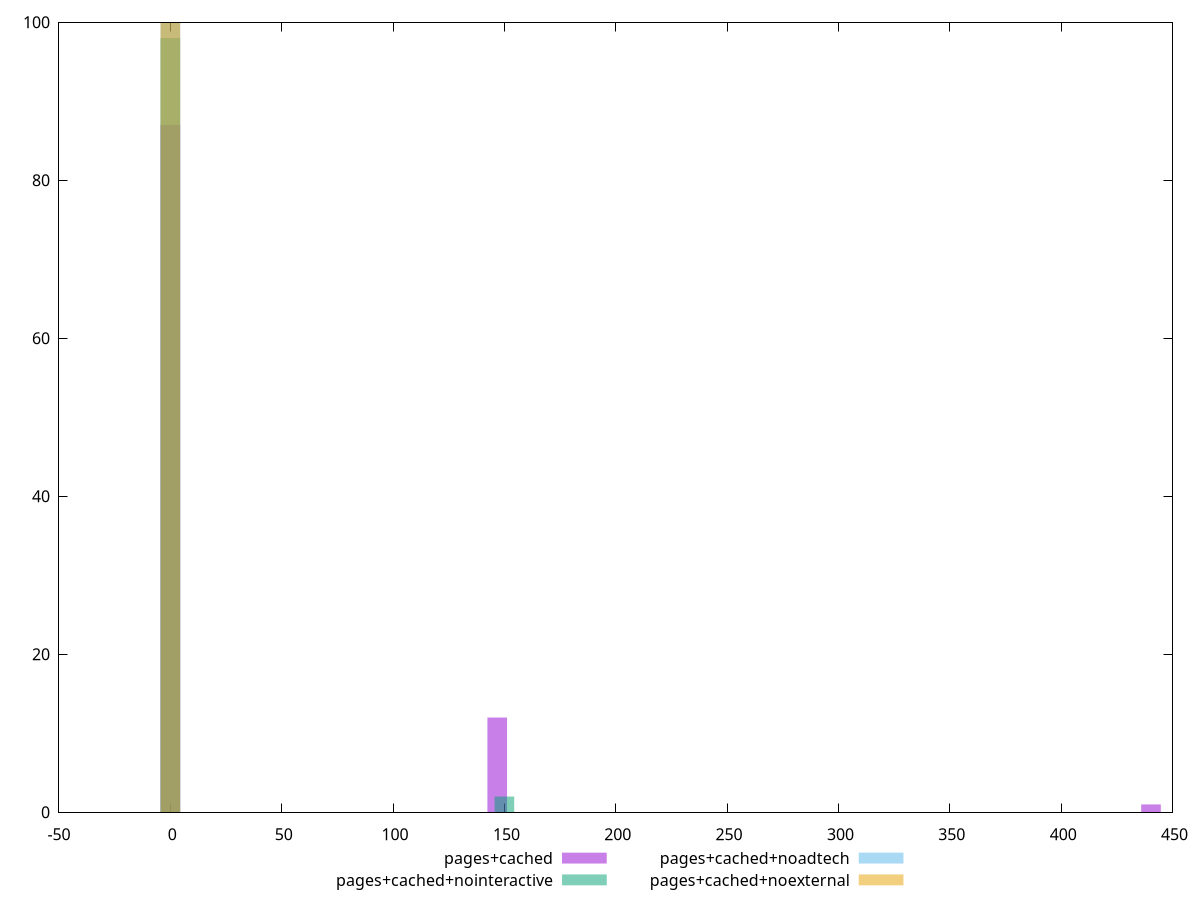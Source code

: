 $_pagesCached <<EOF
440.3515761638127 1
146.78385872127092 12
0 87
EOF
$_pagesCachedNointeractive <<EOF
0 98
150 2
EOF
$_pagesCachedNoadtech <<EOF
0 100
EOF
$_pagesCachedNoexternal <<EOF
0 100
EOF
set key outside below
set terminal pngcairo
set output "report_00006_2020-11-02T20-21-41.718Z/unminified-css/unminified-css_pages+cached_pages+cached+nointeractive_pages+cached+noadtech_pages+cached+noexternal+hist.png"
set boxwidth 8.807031523276255
set style fill transparent solid 0.5 noborder
set yrange [0:100]
plot $_pagesCached title "pages+cached" with boxes ,$_pagesCachedNointeractive title "pages+cached+nointeractive" with boxes ,$_pagesCachedNoadtech title "pages+cached+noadtech" with boxes ,$_pagesCachedNoexternal title "pages+cached+noexternal" with boxes ,